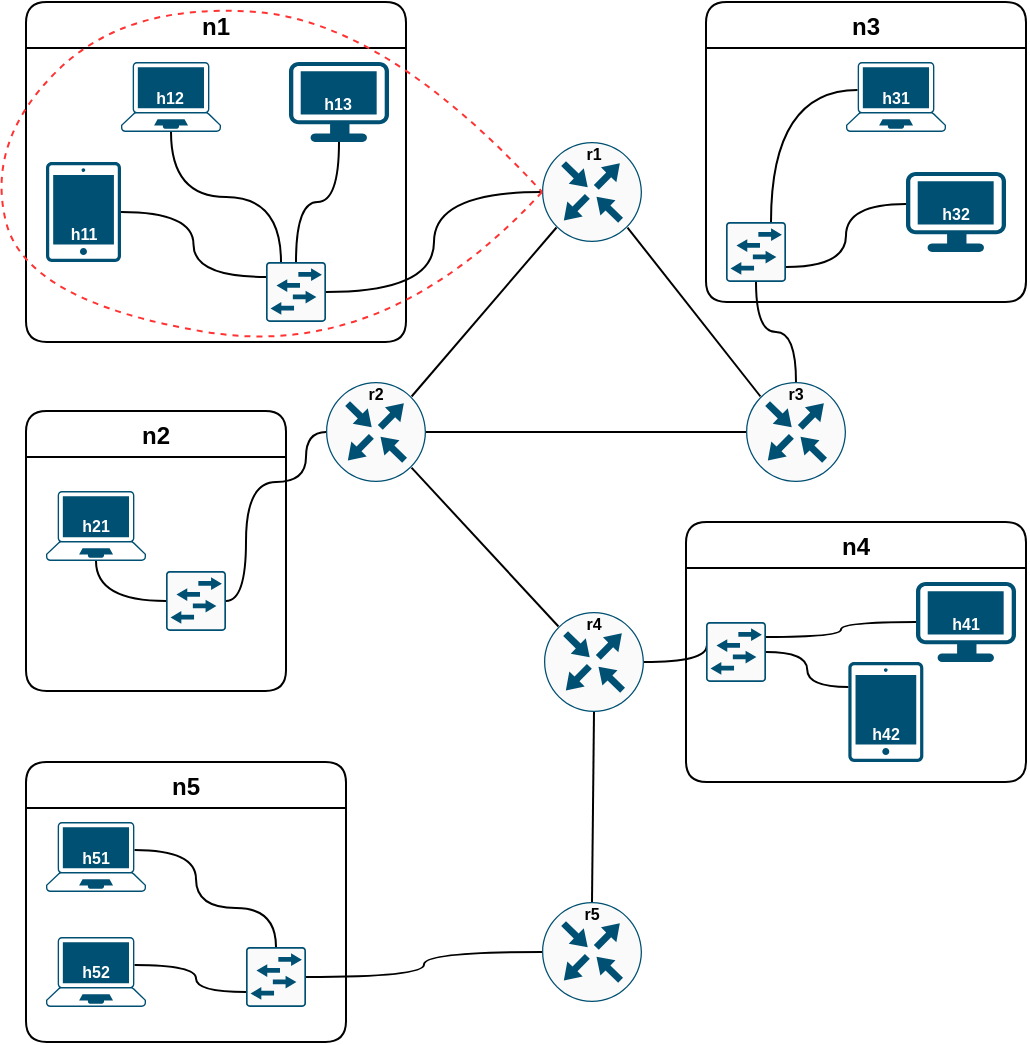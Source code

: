 <mxfile version="13.7.3" type="device"><diagram id="QGnhesHo1tcQQQY_EbVr" name="Page-1"><mxGraphModel dx="552" dy="349" grid="1" gridSize="10" guides="1" tooltips="1" connect="1" arrows="1" fold="1" page="1" pageScale="1" pageWidth="827" pageHeight="1169" math="0" shadow="0"><root><mxCell id="0"/><mxCell id="1" style="locked=1;" parent="0"/><mxCell id="4WJFPcLxKrrLJbFgzYXX-34" style="edgeStyle=none;orthogonalLoop=1;jettySize=auto;html=1;exitX=0.855;exitY=0.856;exitDx=0;exitDy=0;exitPerimeter=0;entryX=0.145;entryY=0.145;entryDx=0;entryDy=0;entryPerimeter=0;endArrow=none;endFill=0;curved=1;" parent="1" source="4WJFPcLxKrrLJbFgzYXX-2" target="4WJFPcLxKrrLJbFgzYXX-28" edge="1"><mxGeometry relative="1" as="geometry"/></mxCell><mxCell id="4WJFPcLxKrrLJbFgzYXX-79" style="edgeStyle=elbowEdgeStyle;orthogonalLoop=1;jettySize=auto;html=1;exitX=0;exitY=0.5;exitDx=0;exitDy=0;exitPerimeter=0;entryX=1;entryY=0.5;entryDx=0;entryDy=0;entryPerimeter=0;endArrow=none;endFill=0;curved=1;" parent="1" source="4WJFPcLxKrrLJbFgzYXX-2" target="4WJFPcLxKrrLJbFgzYXX-1" edge="1"><mxGeometry relative="1" as="geometry"/></mxCell><mxCell id="4WJFPcLxKrrLJbFgzYXX-2" value="" style="points=[[0.5,0,0],[1,0.5,0],[0.5,1,0],[0,0.5,0],[0.145,0.145,0],[0.856,0.145,0],[0.855,0.856,0],[0.145,0.855,0]];verticalLabelPosition=bottom;html=1;verticalAlign=top;aspect=fixed;align=center;pointerEvents=1;shape=mxgraph.cisco19.rect;prIcon=router;fillColor=#FAFAFA;strokeColor=#005073;rounded=1;" parent="1" vertex="1"><mxGeometry x="278" y="110" width="50" height="50" as="geometry"/></mxCell><mxCell id="4WJFPcLxKrrLJbFgzYXX-13" value="n1" style="swimlane;startSize=23;fontSize=12;rounded=1;" parent="1" vertex="1" treatAsSingle="0"><mxGeometry x="20" y="40" width="190" height="170" as="geometry"><mxRectangle x="240" y="140" width="90" height="23" as="alternateBounds"/></mxGeometry></mxCell><mxCell id="4WJFPcLxKrrLJbFgzYXX-20" style="edgeStyle=orthogonalEdgeStyle;orthogonalLoop=1;jettySize=auto;html=1;entryX=0.25;entryY=0;entryDx=0;entryDy=0;entryPerimeter=0;endArrow=none;endFill=0;exitX=0.5;exitY=1;exitDx=0;exitDy=0;exitPerimeter=0;curved=1;" parent="4WJFPcLxKrrLJbFgzYXX-13" source="4WJFPcLxKrrLJbFgzYXX-3" target="4WJFPcLxKrrLJbFgzYXX-1" edge="1"><mxGeometry relative="1" as="geometry"/></mxCell><mxCell id="4WJFPcLxKrrLJbFgzYXX-3" value="" style="points=[[0.13,0.02,0],[0.5,0,0],[0.87,0.02,0],[0.885,0.4,0],[0.985,0.985,0],[0.5,1,0],[0.015,0.985,0],[0.115,0.4,0]];verticalLabelPosition=bottom;html=1;verticalAlign=top;aspect=fixed;align=center;pointerEvents=1;shape=mxgraph.cisco19.laptop;fillColor=#005073;strokeColor=none;rounded=1;" parent="4WJFPcLxKrrLJbFgzYXX-13" vertex="1"><mxGeometry x="47.5" y="30" width="50" height="35" as="geometry"/></mxCell><mxCell id="4WJFPcLxKrrLJbFgzYXX-1" value="" style="points=[[0.015,0.015,0],[0.985,0.015,0],[0.985,0.985,0],[0.015,0.985,0],[0.25,0,0],[0.5,0,0],[0.75,0,0],[1,0.25,0],[1,0.5,0],[1,0.75,0],[0.75,1,0],[0.5,1,0],[0.25,1,0],[0,0.75,0],[0,0.5,0],[0,0.25,0]];verticalLabelPosition=bottom;html=1;verticalAlign=top;aspect=fixed;align=center;pointerEvents=1;shape=mxgraph.cisco19.rect;prIcon=l2_switch;fillColor=#FAFAFA;strokeColor=#005073;rounded=1;" parent="4WJFPcLxKrrLJbFgzYXX-13" vertex="1"><mxGeometry x="120" y="130" width="30" height="30" as="geometry"/></mxCell><mxCell id="4WJFPcLxKrrLJbFgzYXX-21" style="edgeStyle=orthogonalEdgeStyle;orthogonalLoop=1;jettySize=auto;html=1;entryX=0.5;entryY=0;entryDx=0;entryDy=0;entryPerimeter=0;endArrow=none;endFill=0;curved=1;" parent="4WJFPcLxKrrLJbFgzYXX-13" source="4WJFPcLxKrrLJbFgzYXX-4" target="4WJFPcLxKrrLJbFgzYXX-1" edge="1"><mxGeometry relative="1" as="geometry"/></mxCell><mxCell id="4WJFPcLxKrrLJbFgzYXX-4" value="" style="points=[[0.03,0.03,0],[0.5,0,0],[0.97,0.03,0],[1,0.4,0],[0.97,0.745,0],[0.5,1,0],[0.03,0.745,0],[0,0.4,0]];verticalLabelPosition=bottom;html=1;verticalAlign=top;aspect=fixed;align=center;pointerEvents=1;shape=mxgraph.cisco19.workstation;fillColor=#005073;strokeColor=none;rounded=1;" parent="4WJFPcLxKrrLJbFgzYXX-13" vertex="1"><mxGeometry x="131.5" y="30" width="50" height="40" as="geometry"/></mxCell><mxCell id="4WJFPcLxKrrLJbFgzYXX-22" style="edgeStyle=orthogonalEdgeStyle;orthogonalLoop=1;jettySize=auto;html=1;entryX=0;entryY=0.25;entryDx=0;entryDy=0;entryPerimeter=0;endArrow=none;endFill=0;curved=1;" parent="4WJFPcLxKrrLJbFgzYXX-13" source="4WJFPcLxKrrLJbFgzYXX-5" target="4WJFPcLxKrrLJbFgzYXX-1" edge="1"><mxGeometry relative="1" as="geometry"/></mxCell><mxCell id="4WJFPcLxKrrLJbFgzYXX-5" value="" style="points=[[0.015,0.015,0],[0.985,0.015,0],[0.985,0.985,0],[0.015,0.985,0],[0.25,0,0],[0.5,0,0],[0.75,0,0],[1,0.25,0],[1,0.5,0],[1,0.75,0],[0.75,1,0],[0.5,1,0],[0.25,1,0],[0,0.75,0],[0,0.5,0],[0,0.25,0]];verticalLabelPosition=bottom;html=1;verticalAlign=top;aspect=fixed;align=center;pointerEvents=1;shape=mxgraph.cisco19.handheld;fillColor=#005073;strokeColor=none;rounded=1;" parent="4WJFPcLxKrrLJbFgzYXX-13" vertex="1"><mxGeometry x="10" y="80" width="37.5" height="50" as="geometry"/></mxCell><mxCell id="4WJFPcLxKrrLJbFgzYXX-145" value="&lt;font style=&quot;font-size: 8px&quot; color=&quot;#ffffff&quot;&gt;&lt;b&gt;h11&lt;/b&gt;&lt;/font&gt;" style="text;html=1;strokeColor=none;fillColor=none;align=center;verticalAlign=middle;whiteSpace=wrap;dashed=1;rounded=1;" parent="4WJFPcLxKrrLJbFgzYXX-13" vertex="1"><mxGeometry x="22.59" y="110" width="12.33" height="10" as="geometry"/></mxCell><mxCell id="4WJFPcLxKrrLJbFgzYXX-146" value="&lt;font style=&quot;font-size: 8px&quot; color=&quot;#ffffff&quot;&gt;&lt;b&gt;h12&lt;br&gt;&lt;/b&gt;&lt;/font&gt;" style="text;html=1;strokeColor=none;fillColor=none;align=center;verticalAlign=middle;whiteSpace=wrap;dashed=1;rounded=1;" parent="4WJFPcLxKrrLJbFgzYXX-13" vertex="1"><mxGeometry x="66.34" y="42" width="12.33" height="10" as="geometry"/></mxCell><mxCell id="4WJFPcLxKrrLJbFgzYXX-147" value="&lt;font style=&quot;font-size: 8px&quot; color=&quot;#ffffff&quot;&gt;&lt;b&gt;h13&lt;br&gt;&lt;/b&gt;&lt;/font&gt;" style="text;html=1;strokeColor=none;fillColor=none;align=center;verticalAlign=middle;whiteSpace=wrap;dashed=1;rounded=1;" parent="4WJFPcLxKrrLJbFgzYXX-13" vertex="1"><mxGeometry x="150.34" y="45" width="12.33" height="10" as="geometry"/></mxCell><mxCell id="4WJFPcLxKrrLJbFgzYXX-35" style="edgeStyle=none;orthogonalLoop=1;jettySize=auto;html=1;exitX=0;exitY=0.5;exitDx=0;exitDy=0;exitPerimeter=0;entryX=1;entryY=0.5;entryDx=0;entryDy=0;entryPerimeter=0;endArrow=none;endFill=0;curved=1;" parent="1" source="4WJFPcLxKrrLJbFgzYXX-28" target="4WJFPcLxKrrLJbFgzYXX-29" edge="1"><mxGeometry relative="1" as="geometry"/></mxCell><mxCell id="4WJFPcLxKrrLJbFgzYXX-81" style="edgeStyle=orthogonalEdgeStyle;orthogonalLoop=1;jettySize=auto;html=1;exitX=0.5;exitY=0;exitDx=0;exitDy=0;exitPerimeter=0;endArrow=none;endFill=0;entryX=0.5;entryY=1;entryDx=0;entryDy=0;entryPerimeter=0;curved=1;" parent="1" source="4WJFPcLxKrrLJbFgzYXX-28" target="4WJFPcLxKrrLJbFgzYXX-52" edge="1"><mxGeometry relative="1" as="geometry"><mxPoint x="390" y="180" as="targetPoint"/></mxGeometry></mxCell><mxCell id="4WJFPcLxKrrLJbFgzYXX-28" value="" style="points=[[0.5,0,0],[1,0.5,0],[0.5,1,0],[0,0.5,0],[0.145,0.145,0],[0.856,0.145,0],[0.855,0.856,0],[0.145,0.855,0]];verticalLabelPosition=bottom;html=1;verticalAlign=top;aspect=fixed;align=center;pointerEvents=1;shape=mxgraph.cisco19.rect;prIcon=router;fillColor=#FAFAFA;strokeColor=#005073;rounded=1;" parent="1" vertex="1"><mxGeometry x="380" y="230" width="50" height="50" as="geometry"/></mxCell><mxCell id="4WJFPcLxKrrLJbFgzYXX-32" style="edgeStyle=none;orthogonalLoop=1;jettySize=auto;html=1;exitX=0.856;exitY=0.145;exitDx=0;exitDy=0;exitPerimeter=0;entryX=0.145;entryY=0.855;entryDx=0;entryDy=0;entryPerimeter=0;endArrow=none;endFill=0;curved=1;" parent="1" source="4WJFPcLxKrrLJbFgzYXX-29" target="4WJFPcLxKrrLJbFgzYXX-2" edge="1"><mxGeometry relative="1" as="geometry"/></mxCell><mxCell id="4WJFPcLxKrrLJbFgzYXX-36" style="edgeStyle=none;orthogonalLoop=1;jettySize=auto;html=1;exitX=0.855;exitY=0.856;exitDx=0;exitDy=0;exitPerimeter=0;entryX=0.145;entryY=0.145;entryDx=0;entryDy=0;entryPerimeter=0;endArrow=none;endFill=0;curved=1;" parent="1" source="4WJFPcLxKrrLJbFgzYXX-29" target="4WJFPcLxKrrLJbFgzYXX-30" edge="1"><mxGeometry relative="1" as="geometry"/></mxCell><mxCell id="4WJFPcLxKrrLJbFgzYXX-82" style="edgeStyle=orthogonalEdgeStyle;orthogonalLoop=1;jettySize=auto;html=1;exitX=0;exitY=0.5;exitDx=0;exitDy=0;exitPerimeter=0;entryX=1;entryY=0.5;entryDx=0;entryDy=0;entryPerimeter=0;endArrow=none;endFill=0;curved=1;" parent="1" source="4WJFPcLxKrrLJbFgzYXX-29" target="4WJFPcLxKrrLJbFgzYXX-41" edge="1"><mxGeometry relative="1" as="geometry"><Array as="points"><mxPoint x="160" y="255"/><mxPoint x="160" y="280"/><mxPoint x="130" y="280"/><mxPoint x="130" y="340"/></Array></mxGeometry></mxCell><mxCell id="4WJFPcLxKrrLJbFgzYXX-29" value="" style="points=[[0.5,0,0],[1,0.5,0],[0.5,1,0],[0,0.5,0],[0.145,0.145,0],[0.856,0.145,0],[0.855,0.856,0],[0.145,0.855,0]];verticalLabelPosition=bottom;html=1;verticalAlign=top;aspect=fixed;align=center;pointerEvents=1;shape=mxgraph.cisco19.rect;prIcon=router;fillColor=#FAFAFA;strokeColor=#005073;rounded=1;" parent="1" vertex="1"><mxGeometry x="170" y="230" width="50" height="50" as="geometry"/></mxCell><mxCell id="4WJFPcLxKrrLJbFgzYXX-37" style="edgeStyle=none;orthogonalLoop=1;jettySize=auto;html=1;exitX=0.5;exitY=1;exitDx=0;exitDy=0;exitPerimeter=0;entryX=0.5;entryY=0;entryDx=0;entryDy=0;entryPerimeter=0;endArrow=none;endFill=0;curved=1;" parent="1" source="4WJFPcLxKrrLJbFgzYXX-30" target="4WJFPcLxKrrLJbFgzYXX-31" edge="1"><mxGeometry relative="1" as="geometry"/></mxCell><mxCell id="4WJFPcLxKrrLJbFgzYXX-83" style="edgeStyle=orthogonalEdgeStyle;orthogonalLoop=1;jettySize=auto;html=1;exitX=1;exitY=0.5;exitDx=0;exitDy=0;exitPerimeter=0;entryX=0.012;entryY=0.397;entryDx=0;entryDy=0;entryPerimeter=0;endArrow=none;endFill=0;curved=1;" parent="1" source="4WJFPcLxKrrLJbFgzYXX-30" target="4WJFPcLxKrrLJbFgzYXX-72" edge="1"><mxGeometry relative="1" as="geometry"/></mxCell><mxCell id="4WJFPcLxKrrLJbFgzYXX-30" value="" style="points=[[0.5,0,0],[1,0.5,0],[0.5,1,0],[0,0.5,0],[0.145,0.145,0],[0.856,0.145,0],[0.855,0.856,0],[0.145,0.855,0]];verticalLabelPosition=bottom;html=1;verticalAlign=top;aspect=fixed;align=center;pointerEvents=1;shape=mxgraph.cisco19.rect;prIcon=router;fillColor=#FAFAFA;strokeColor=#005073;rounded=1;" parent="1" vertex="1"><mxGeometry x="279" y="345" width="50" height="50" as="geometry"/></mxCell><mxCell id="4WJFPcLxKrrLJbFgzYXX-31" value="" style="points=[[0.5,0,0],[1,0.5,0],[0.5,1,0],[0,0.5,0],[0.145,0.145,0],[0.856,0.145,0],[0.855,0.856,0],[0.145,0.855,0]];verticalLabelPosition=bottom;html=1;verticalAlign=top;aspect=fixed;align=center;pointerEvents=1;shape=mxgraph.cisco19.rect;prIcon=router;fillColor=#FAFAFA;strokeColor=#005073;rounded=1;" parent="1" vertex="1"><mxGeometry x="278" y="490" width="50" height="50" as="geometry"/></mxCell><mxCell id="4WJFPcLxKrrLJbFgzYXX-38" value="n2" style="swimlane;startSize=23;fontSize=12;rounded=1;" parent="1" vertex="1" treatAsSingle="0"><mxGeometry x="20" y="244.5" width="130" height="140" as="geometry"><mxRectangle x="240" y="140" width="90" height="23" as="alternateBounds"/></mxGeometry></mxCell><mxCell id="4WJFPcLxKrrLJbFgzYXX-39" style="edgeStyle=orthogonalEdgeStyle;orthogonalLoop=1;jettySize=auto;html=1;entryX=0;entryY=0.5;entryDx=0;entryDy=0;entryPerimeter=0;endArrow=none;endFill=0;exitX=0.5;exitY=1;exitDx=0;exitDy=0;exitPerimeter=0;curved=1;" parent="4WJFPcLxKrrLJbFgzYXX-38" source="4WJFPcLxKrrLJbFgzYXX-40" target="4WJFPcLxKrrLJbFgzYXX-41" edge="1"><mxGeometry relative="1" as="geometry"/></mxCell><mxCell id="4WJFPcLxKrrLJbFgzYXX-40" value="" style="points=[[0.13,0.02,0],[0.5,0,0],[0.87,0.02,0],[0.885,0.4,0],[0.985,0.985,0],[0.5,1,0],[0.015,0.985,0],[0.115,0.4,0]];verticalLabelPosition=bottom;html=1;verticalAlign=top;aspect=fixed;align=center;pointerEvents=1;shape=mxgraph.cisco19.laptop;fillColor=#005073;strokeColor=none;rounded=1;" parent="4WJFPcLxKrrLJbFgzYXX-38" vertex="1"><mxGeometry x="10" y="40" width="50" height="35" as="geometry"/></mxCell><mxCell id="4WJFPcLxKrrLJbFgzYXX-41" value="" style="points=[[0.015,0.015,0],[0.985,0.015,0],[0.985,0.985,0],[0.015,0.985,0],[0.25,0,0],[0.5,0,0],[0.75,0,0],[1,0.25,0],[1,0.5,0],[1,0.75,0],[0.75,1,0],[0.5,1,0],[0.25,1,0],[0,0.75,0],[0,0.5,0],[0,0.25,0]];verticalLabelPosition=bottom;html=1;verticalAlign=top;aspect=fixed;align=center;pointerEvents=1;shape=mxgraph.cisco19.rect;prIcon=l2_switch;fillColor=#FAFAFA;strokeColor=#005073;rounded=1;" parent="4WJFPcLxKrrLJbFgzYXX-38" vertex="1"><mxGeometry x="70" y="80" width="30" height="30" as="geometry"/></mxCell><mxCell id="4WJFPcLxKrrLJbFgzYXX-151" value="&lt;font style=&quot;font-size: 8px&quot; color=&quot;#ffffff&quot;&gt;&lt;b&gt;h21&lt;/b&gt;&lt;/font&gt;" style="text;html=1;strokeColor=none;fillColor=none;align=center;verticalAlign=middle;whiteSpace=wrap;dashed=1;rounded=1;" parent="4WJFPcLxKrrLJbFgzYXX-38" vertex="1"><mxGeometry x="28.84" y="51" width="12.33" height="10" as="geometry"/></mxCell><mxCell id="4WJFPcLxKrrLJbFgzYXX-49" value="n3" style="swimlane;startSize=23;fontSize=12;rounded=1;" parent="1" vertex="1" treatAsSingle="0"><mxGeometry x="360" y="40" width="160" height="150" as="geometry"><mxRectangle x="240" y="140" width="90" height="23" as="alternateBounds"/></mxGeometry></mxCell><mxCell id="4WJFPcLxKrrLJbFgzYXX-50" style="edgeStyle=orthogonalEdgeStyle;orthogonalLoop=1;jettySize=auto;html=1;entryX=0.75;entryY=0;entryDx=0;entryDy=0;entryPerimeter=0;endArrow=none;endFill=0;exitX=0.115;exitY=0.4;exitDx=0;exitDy=0;exitPerimeter=0;curved=1;" parent="4WJFPcLxKrrLJbFgzYXX-49" source="4WJFPcLxKrrLJbFgzYXX-51" target="4WJFPcLxKrrLJbFgzYXX-52" edge="1"><mxGeometry relative="1" as="geometry"/></mxCell><mxCell id="4WJFPcLxKrrLJbFgzYXX-51" value="" style="points=[[0.13,0.02,0],[0.5,0,0],[0.87,0.02,0],[0.885,0.4,0],[0.985,0.985,0],[0.5,1,0],[0.015,0.985,0],[0.115,0.4,0]];verticalLabelPosition=bottom;html=1;verticalAlign=top;aspect=fixed;align=center;pointerEvents=1;shape=mxgraph.cisco19.laptop;fillColor=#005073;strokeColor=none;rounded=1;" parent="4WJFPcLxKrrLJbFgzYXX-49" vertex="1"><mxGeometry x="70" y="30" width="50" height="35" as="geometry"/></mxCell><mxCell id="4WJFPcLxKrrLJbFgzYXX-52" value="" style="points=[[0.015,0.015,0],[0.985,0.015,0],[0.985,0.985,0],[0.015,0.985,0],[0.25,0,0],[0.5,0,0],[0.75,0,0],[1,0.25,0],[1,0.5,0],[1,0.75,0],[0.75,1,0],[0.5,1,0],[0.25,1,0],[0,0.75,0],[0,0.5,0],[0,0.25,0]];verticalLabelPosition=bottom;html=1;verticalAlign=top;aspect=fixed;align=center;pointerEvents=1;shape=mxgraph.cisco19.rect;prIcon=l2_switch;fillColor=#FAFAFA;strokeColor=#005073;rounded=1;" parent="4WJFPcLxKrrLJbFgzYXX-49" vertex="1"><mxGeometry x="10" y="110" width="30" height="30" as="geometry"/></mxCell><mxCell id="4WJFPcLxKrrLJbFgzYXX-53" style="edgeStyle=orthogonalEdgeStyle;orthogonalLoop=1;jettySize=auto;html=1;entryX=1;entryY=0.75;entryDx=0;entryDy=0;entryPerimeter=0;endArrow=none;endFill=0;exitX=0;exitY=0.4;exitDx=0;exitDy=0;exitPerimeter=0;curved=1;" parent="4WJFPcLxKrrLJbFgzYXX-49" source="4WJFPcLxKrrLJbFgzYXX-54" target="4WJFPcLxKrrLJbFgzYXX-52" edge="1"><mxGeometry relative="1" as="geometry"/></mxCell><mxCell id="4WJFPcLxKrrLJbFgzYXX-54" value="" style="points=[[0.03,0.03,0],[0.5,0,0],[0.97,0.03,0],[1,0.4,0],[0.97,0.745,0],[0.5,1,0],[0.03,0.745,0],[0,0.4,0]];verticalLabelPosition=bottom;html=1;verticalAlign=top;aspect=fixed;align=center;pointerEvents=1;shape=mxgraph.cisco19.workstation;fillColor=#005073;strokeColor=none;rounded=1;" parent="4WJFPcLxKrrLJbFgzYXX-49" vertex="1"><mxGeometry x="100" y="85" width="50" height="40" as="geometry"/></mxCell><mxCell id="4WJFPcLxKrrLJbFgzYXX-148" value="&lt;font style=&quot;font-size: 8px&quot; color=&quot;#ffffff&quot;&gt;&lt;b&gt;h31&lt;/b&gt;&lt;/font&gt;" style="text;html=1;strokeColor=none;fillColor=none;align=center;verticalAlign=middle;whiteSpace=wrap;dashed=1;rounded=1;" parent="4WJFPcLxKrrLJbFgzYXX-49" vertex="1"><mxGeometry x="88.84" y="42" width="12.33" height="10" as="geometry"/></mxCell><mxCell id="4WJFPcLxKrrLJbFgzYXX-149" value="&lt;font style=&quot;font-size: 8px&quot; color=&quot;#ffffff&quot;&gt;&lt;b&gt;h32&lt;/b&gt;&lt;/font&gt;" style="text;html=1;strokeColor=none;fillColor=none;align=center;verticalAlign=middle;whiteSpace=wrap;dashed=1;rounded=1;" parent="4WJFPcLxKrrLJbFgzYXX-49" vertex="1"><mxGeometry x="119" y="100" width="12.33" height="10" as="geometry"/></mxCell><mxCell id="4WJFPcLxKrrLJbFgzYXX-69" value="n4" style="swimlane;startSize=23;fontSize=12;rounded=1;" parent="1" vertex="1" treatAsSingle="0"><mxGeometry x="350" y="300" width="170" height="130" as="geometry"><mxRectangle x="240" y="140" width="90" height="23" as="alternateBounds"/></mxGeometry></mxCell><mxCell id="4WJFPcLxKrrLJbFgzYXX-156" value="" style="points=[[0.015,0.015,0],[0.985,0.015,0],[0.985,0.985,0],[0.015,0.985,0],[0.25,0,0],[0.5,0,0],[0.75,0,0],[1,0.25,0],[1,0.5,0],[1,0.75,0],[0.75,1,0],[0.5,1,0],[0.25,1,0],[0,0.75,0],[0,0.5,0],[0,0.25,0]];verticalLabelPosition=bottom;html=1;verticalAlign=top;aspect=fixed;align=center;pointerEvents=1;shape=mxgraph.cisco19.handheld;fillColor=#005073;strokeColor=none;rounded=1;" parent="4WJFPcLxKrrLJbFgzYXX-69" vertex="1"><mxGeometry x="81.17" y="70" width="37.5" height="50" as="geometry"/></mxCell><mxCell id="4WJFPcLxKrrLJbFgzYXX-72" value="" style="points=[[0.015,0.015,0],[0.985,0.015,0],[0.985,0.985,0],[0.015,0.985,0],[0.25,0,0],[0.5,0,0],[0.75,0,0],[1,0.25,0],[1,0.5,0],[1,0.75,0],[0.75,1,0],[0.5,1,0],[0.25,1,0],[0,0.75,0],[0,0.5,0],[0,0.25,0]];verticalLabelPosition=bottom;html=1;verticalAlign=top;aspect=fixed;align=center;pointerEvents=1;shape=mxgraph.cisco19.rect;prIcon=l2_switch;fillColor=#FAFAFA;strokeColor=#005073;rounded=1;" parent="4WJFPcLxKrrLJbFgzYXX-69" vertex="1"><mxGeometry x="10" y="50" width="30" height="30" as="geometry"/></mxCell><mxCell id="4WJFPcLxKrrLJbFgzYXX-73" style="edgeStyle=orthogonalEdgeStyle;orthogonalLoop=1;jettySize=auto;html=1;entryX=1;entryY=0.25;entryDx=0;entryDy=0;entryPerimeter=0;endArrow=none;endFill=0;curved=1;" parent="4WJFPcLxKrrLJbFgzYXX-69" source="4WJFPcLxKrrLJbFgzYXX-74" target="4WJFPcLxKrrLJbFgzYXX-72" edge="1"><mxGeometry relative="1" as="geometry"/></mxCell><mxCell id="4WJFPcLxKrrLJbFgzYXX-74" value="" style="points=[[0.03,0.03,0],[0.5,0,0],[0.97,0.03,0],[1,0.4,0],[0.97,0.745,0],[0.5,1,0],[0.03,0.745,0],[0,0.4,0]];verticalLabelPosition=bottom;html=1;verticalAlign=top;aspect=fixed;align=center;pointerEvents=1;shape=mxgraph.cisco19.workstation;fillColor=#005073;strokeColor=none;rounded=1;" parent="4WJFPcLxKrrLJbFgzYXX-69" vertex="1"><mxGeometry x="115" y="30" width="50" height="40" as="geometry"/></mxCell><mxCell id="4WJFPcLxKrrLJbFgzYXX-77" style="edgeStyle=orthogonalEdgeStyle;orthogonalLoop=1;jettySize=auto;html=1;entryX=1;entryY=0.5;entryDx=0;entryDy=0;entryPerimeter=0;endArrow=none;endFill=0;exitX=0;exitY=0.25;exitDx=0;exitDy=0;exitPerimeter=0;curved=1;" parent="4WJFPcLxKrrLJbFgzYXX-69" source="4WJFPcLxKrrLJbFgzYXX-156" target="4WJFPcLxKrrLJbFgzYXX-72" edge="1"><mxGeometry relative="1" as="geometry"><mxPoint x="90" y="100" as="sourcePoint"/></mxGeometry></mxCell><mxCell id="4WJFPcLxKrrLJbFgzYXX-154" value="&lt;font style=&quot;font-size: 8px&quot; color=&quot;#ffffff&quot;&gt;&lt;b&gt;h41&lt;/b&gt;&lt;/font&gt;" style="text;html=1;strokeColor=none;fillColor=none;align=center;verticalAlign=middle;whiteSpace=wrap;dashed=1;rounded=1;" parent="4WJFPcLxKrrLJbFgzYXX-69" vertex="1"><mxGeometry x="133.84" y="45" width="12.33" height="10" as="geometry"/></mxCell><mxCell id="4WJFPcLxKrrLJbFgzYXX-155" value="&lt;font style=&quot;font-size: 8px&quot; color=&quot;#ffffff&quot;&gt;&lt;b&gt;h42&lt;br&gt;&lt;/b&gt;&lt;/font&gt;" style="text;html=1;strokeColor=none;fillColor=none;align=center;verticalAlign=middle;whiteSpace=wrap;dashed=1;rounded=1;" parent="4WJFPcLxKrrLJbFgzYXX-69" vertex="1"><mxGeometry x="93.76" y="100" width="12.33" height="10" as="geometry"/></mxCell><mxCell id="4WJFPcLxKrrLJbFgzYXX-84" value="n5" style="swimlane;startSize=23;rounded=1;" parent="1" vertex="1" treatAsSingle="0"><mxGeometry x="20" y="420" width="160" height="140" as="geometry"><mxRectangle x="240" y="140" width="90" height="23" as="alternateBounds"/></mxGeometry></mxCell><mxCell id="4WJFPcLxKrrLJbFgzYXX-91" style="edgeStyle=orthogonalEdgeStyle;orthogonalLoop=1;jettySize=auto;html=1;exitX=0.885;exitY=0.4;exitDx=0;exitDy=0;exitPerimeter=0;entryX=0;entryY=0.75;entryDx=0;entryDy=0;entryPerimeter=0;endArrow=none;endFill=0;curved=1;" parent="4WJFPcLxKrrLJbFgzYXX-84" source="4WJFPcLxKrrLJbFgzYXX-86" target="4WJFPcLxKrrLJbFgzYXX-87" edge="1"><mxGeometry relative="1" as="geometry"/></mxCell><mxCell id="4WJFPcLxKrrLJbFgzYXX-86" value="" style="points=[[0.13,0.02,0],[0.5,0,0],[0.87,0.02,0],[0.885,0.4,0],[0.985,0.985,0],[0.5,1,0],[0.015,0.985,0],[0.115,0.4,0]];verticalLabelPosition=bottom;html=1;verticalAlign=top;aspect=fixed;align=center;pointerEvents=1;shape=mxgraph.cisco19.laptop;fillColor=#005073;strokeColor=none;rounded=1;" parent="4WJFPcLxKrrLJbFgzYXX-84" vertex="1"><mxGeometry x="10" y="87.5" width="50" height="35" as="geometry"/></mxCell><mxCell id="4WJFPcLxKrrLJbFgzYXX-94" style="edgeStyle=orthogonalEdgeStyle;orthogonalLoop=1;jettySize=auto;html=1;exitX=0.5;exitY=0;exitDx=0;exitDy=0;exitPerimeter=0;endArrow=none;endFill=0;entryX=0.885;entryY=0.4;entryDx=0;entryDy=0;entryPerimeter=0;curved=1;" parent="4WJFPcLxKrrLJbFgzYXX-84" source="4WJFPcLxKrrLJbFgzYXX-87" target="4WJFPcLxKrrLJbFgzYXX-88" edge="1"><mxGeometry relative="1" as="geometry"><mxPoint x="70" y="44" as="targetPoint"/><Array as="points"><mxPoint x="125" y="73"/><mxPoint x="85" y="73"/><mxPoint x="85" y="44"/></Array></mxGeometry></mxCell><mxCell id="4WJFPcLxKrrLJbFgzYXX-87" value="" style="points=[[0.015,0.015,0],[0.985,0.015,0],[0.985,0.985,0],[0.015,0.985,0],[0.25,0,0],[0.5,0,0],[0.75,0,0],[1,0.25,0],[1,0.5,0],[1,0.75,0],[0.75,1,0],[0.5,1,0],[0.25,1,0],[0,0.75,0],[0,0.5,0],[0,0.25,0]];verticalLabelPosition=bottom;html=1;verticalAlign=top;aspect=fixed;align=center;pointerEvents=1;shape=mxgraph.cisco19.rect;prIcon=l2_switch;fillColor=#FAFAFA;strokeColor=#005073;rounded=1;" parent="4WJFPcLxKrrLJbFgzYXX-84" vertex="1"><mxGeometry x="110" y="92.5" width="30" height="30" as="geometry"/></mxCell><mxCell id="4WJFPcLxKrrLJbFgzYXX-88" value="" style="points=[[0.13,0.02,0],[0.5,0,0],[0.87,0.02,0],[0.885,0.4,0],[0.985,0.985,0],[0.5,1,0],[0.015,0.985,0],[0.115,0.4,0]];verticalLabelPosition=bottom;html=1;verticalAlign=top;aspect=fixed;align=center;pointerEvents=1;shape=mxgraph.cisco19.laptop;fillColor=#005073;strokeColor=none;rounded=1;" parent="4WJFPcLxKrrLJbFgzYXX-84" vertex="1"><mxGeometry x="10" y="30" width="50" height="35" as="geometry"/></mxCell><mxCell id="4WJFPcLxKrrLJbFgzYXX-152" value="&lt;font style=&quot;font-size: 8px&quot; color=&quot;#ffffff&quot;&gt;&lt;b&gt;h51&lt;/b&gt;&lt;/font&gt;" style="text;html=1;strokeColor=none;fillColor=none;align=center;verticalAlign=middle;whiteSpace=wrap;dashed=1;rounded=1;" parent="4WJFPcLxKrrLJbFgzYXX-84" vertex="1"><mxGeometry x="28.84" y="42" width="12.33" height="10" as="geometry"/></mxCell><mxCell id="4WJFPcLxKrrLJbFgzYXX-153" value="&lt;font style=&quot;font-size: 8px&quot; color=&quot;#ffffff&quot;&gt;&lt;b&gt;h52&lt;/b&gt;&lt;/font&gt;" style="text;html=1;strokeColor=none;fillColor=none;align=center;verticalAlign=middle;whiteSpace=wrap;dashed=1;rounded=1;" parent="4WJFPcLxKrrLJbFgzYXX-84" vertex="1"><mxGeometry x="28.84" y="99" width="12.33" height="10" as="geometry"/></mxCell><mxCell id="4WJFPcLxKrrLJbFgzYXX-90" style="edgeStyle=orthogonalEdgeStyle;orthogonalLoop=1;jettySize=auto;html=1;exitX=1;exitY=0.5;exitDx=0;exitDy=0;exitPerimeter=0;entryX=0;entryY=0.5;entryDx=0;entryDy=0;entryPerimeter=0;endArrow=none;endFill=0;curved=1;" parent="1" source="4WJFPcLxKrrLJbFgzYXX-87" target="4WJFPcLxKrrLJbFgzYXX-31" edge="1"><mxGeometry relative="1" as="geometry"/></mxCell><mxCell id="4WJFPcLxKrrLJbFgzYXX-140" value="&lt;font style=&quot;font-size: 8px&quot;&gt;&lt;b&gt;r2&lt;/b&gt;&lt;/font&gt;" style="text;html=1;strokeColor=none;fillColor=none;align=center;verticalAlign=middle;whiteSpace=wrap;dashed=1;rounded=1;" parent="1" vertex="1"><mxGeometry x="188.84" y="230" width="12.33" height="10" as="geometry"/></mxCell><mxCell id="4WJFPcLxKrrLJbFgzYXX-141" value="&lt;font style=&quot;font-size: 8px&quot;&gt;&lt;b&gt;r1&lt;/b&gt;&lt;/font&gt;" style="text;html=1;strokeColor=none;fillColor=none;align=center;verticalAlign=middle;whiteSpace=wrap;dashed=1;rounded=1;" parent="1" vertex="1"><mxGeometry x="297.84" y="110" width="12.33" height="10" as="geometry"/></mxCell><mxCell id="4WJFPcLxKrrLJbFgzYXX-142" value="&lt;font style=&quot;font-size: 8px&quot;&gt;&lt;b&gt;r3&lt;/b&gt;&lt;/font&gt;" style="text;html=1;strokeColor=none;fillColor=none;align=center;verticalAlign=middle;whiteSpace=wrap;dashed=1;rounded=1;" parent="1" vertex="1"><mxGeometry x="398.84" y="230" width="12.33" height="10" as="geometry"/></mxCell><mxCell id="4WJFPcLxKrrLJbFgzYXX-143" value="&lt;font style=&quot;font-size: 8px&quot;&gt;&lt;b&gt;r4&lt;/b&gt;&lt;/font&gt;" style="text;html=1;strokeColor=none;fillColor=none;align=center;verticalAlign=middle;whiteSpace=wrap;dashed=1;rounded=1;" parent="1" vertex="1"><mxGeometry x="297.84" y="345" width="12.33" height="10" as="geometry"/></mxCell><mxCell id="4WJFPcLxKrrLJbFgzYXX-144" value="&lt;font style=&quot;font-size: 8px&quot;&gt;&lt;b&gt;r5&lt;/b&gt;&lt;/font&gt;" style="text;html=1;strokeColor=none;fillColor=none;align=center;verticalAlign=middle;whiteSpace=wrap;dashed=1;rounded=1;" parent="1" vertex="1"><mxGeometry x="296.84" y="490" width="12.33" height="10" as="geometry"/></mxCell><mxCell id="4WJFPcLxKrrLJbFgzYXX-116" value="Networks" style="locked=1;" parent="0"/><mxCell id="4WJFPcLxKrrLJbFgzYXX-107" value="" style="endArrow=none;html=1;endFill=0;dashed=1;shadow=0;strokeColor=#FF3333;startSize=6;endSize=6;strokeWidth=1;exitX=0;exitY=0.5;exitDx=0;exitDy=0;exitPerimeter=0;entryX=0;entryY=0.5;entryDx=0;entryDy=0;entryPerimeter=0;curved=1;" parent="4WJFPcLxKrrLJbFgzYXX-116" source="4WJFPcLxKrrLJbFgzYXX-2" target="4WJFPcLxKrrLJbFgzYXX-2" edge="1"><mxGeometry width="50" height="50" relative="1" as="geometry"><mxPoint x="300" y="170" as="sourcePoint"/><mxPoint x="290" y="70" as="targetPoint"/><Array as="points"><mxPoint x="200" y="220"/><mxPoint x="20" y="190"/><mxPoint y="110"/><mxPoint x="70" y="40"/><mxPoint x="200" y="50"/></Array></mxGeometry></mxCell><mxCell id="4WJFPcLxKrrLJbFgzYXX-122" value="" style="endArrow=none;html=1;endFill=0;dashed=1;shadow=0;startSize=6;endSize=6;strokeWidth=1;entryX=0.145;entryY=0.855;entryDx=0;entryDy=0;entryPerimeter=0;exitX=0.856;exitY=0.145;exitDx=0;exitDy=0;exitPerimeter=0;D0;endArrow=no2%2ow=e.75,1,0],%.c%.c%.=cen20id="4W3D6;enG4s%3.3="4W3D6;enG4s%3.3="4W3D6;enG4s%3.3="4W3D6;enG4s%3.3="4W3D6;enG4s%3.3="4W3D6;enG4s%3.3="4W3D6;enG4s%3.3="4W3D6;enG4s%3.3="4W3D6;enG4s%3.3="4W3D6;enG4s%3.396.25;exitDx=0;exitDy=0;exitPerimeter=0;curved=1;" parent="4WJFPcLxKrr2ccurved=1;" parent="4WJF1Faed=1;shadow%2.7Cell id="3CmxPoint x="200" y="220"/><mxPoint x="20"2/><mxPoin8ell><mxCell id="4WJFPcLxKrrLJbFgzYXX-122" value="" style="endArrow=none03,0.03,0],[0.5,0,0Q;shadow=0;startSize=6;endSize=6;strokeWidth=1;entryX=0.145;entryY=0.855;entryDx=0;entry3D0;exitPerimeter=0;entryX=0.145;entryY=0.145;entryDx=0;entryDy=0;entryPerimeter=0;endArrow=none;endFill=0;curved=1;" p=cen20id="4W3D6;enG4s%3.3="4W3D6;enG4s%3.3="4W3D6;enG4s%3.3="4W3D6;enG4s%3.3="4W3D6;enG4s3.3="4W3D6;enG4s%3.3="4W3D6;221" as="geometry"><mxPoin21" as="geometry"><mxPoint x="300" y="170" as="sourcePoint"/>30.7Cell 3Bshadow%2.774 height%8nt="4WJFPcLxKrr2ccurved=1;" parent="4W3ghtaed=1;shado24htaed=1%id="3CmxPoint x="200" y="220"/><mxPoint x="20#83D"10" ant x="70%ll id="4WJFPcLxKrrLJbFgzYXX-122" value="" style="endArrow=none%d=1;D1;endFill=0;dashed=1;shadow=0;strokeColor=#FF3333;startSize=6;endSize=6;strokeWidth=1;exityDy=0;erimeter=0;endArrow=none;endFill=0;exitX=0.115;exitYxitPerimeter=0;endArrow=none;endFill=0;entryX=0.885;entG4s%3.3="4W3D6;enG4s%3.3="4W3D6;enG4s%3.3="4W3D6;enG4s%3.3="4W3D6;enG4s="1"><mxGeometry relative="1" as="geometry"><mxPoin21" as="geometry"><mxPoint x="300" y="170" as="sourcePoint"/40ed=1;shado2xCell id="LxKrr2ccurved=1;" parent="4W5"23" as=922points"><mxPoint x="200" y="220"/><mxPoint x="20%"50" as1/><mxPoint y="110$/><mxPoint y="110#33CmxPoint x="290<mxCell id="4WJFPcLxKrrLJbFgzYXX-122" value="" style="endArrow=none%3ont-size: 8px&5B0.5,0,0Q;shadow=0;startSize=6;endSize=6;strokeWidth=1;entryX=0.145;entryY=0.855;entryDx=0;entry3D0;exitPerimeter=0;entryX=0.145;entryY=0.145;entryDx=0;entryDy=0;entryPerimeter=0;endArrow=none;endFill=0;curved=1;" p=cen20id="4W3D6;enG4s%3.3="4W3D6;enG4s%3.3="4W3D6;enG4s%3.3="4W3D6;enG4s%3.3="4W3D6;enG4s3.3="4W3D6;enG4s%3.3="4W3D6;221" as="geometry"><mxPoin21" as="geome24W3D6;enG4s%3.396.25;exitDx=0;exitDy=0;exitPerimeter=0;curve22.774 height%8nt=;shado24htaed=1%id="LxKrr2ccurved=1;" parent="4WJF1Faed=1;shadow%2.7Cell id="3CmxPoint x="200" y="220"/><mxPoint x="20#33CmxPoint x!"290<mxCell id="4WJFPcLxKrrLJbFgzYXX-122" value="" style="endArrow=none13,0.02,0],[0.5,0,0Q;shadow=0;startSize=6;endSize=6;strokeWidth=1;entryX=0.145;entryY=0.855;entryDx=0;entry3D0;exitPerimeter=0;entryX=0.145;entryY=0.855;entryDx=0;entryDy=0;entryPerimeter=0;endArrow=none;endFill=0;curved=1;" p=cen20id="4W3D6;enG4s%3.3="4W3D6;enG4s%3.3="4W3D6;enG4s%3.3="4W3D6;enG4s%3.3="4W3D6;enG4s%3.3="4W3D6;enG4s%3.3="4W3D6;enG4s%3.3="4W3D6;enG4s%3.3="4W3D6;enG4s%3.3="4W3D6;enG4s%3.396.25;exitD20y="170" as="sourcePoint"/>8D"10" as�=1%id="LxKrr2ccurved=1;" parent="4WE8D"10" as�=1%id="3CmxPoint x="200" y="220"/><mxPoint x="20"8=1;" parent=<mxCell id="4WJFPcLxKrrLJbFgzYXX-122" value="" style="endArrow=none13,0.02,0],[0.5,0,0Q;shadow=0;startSize=6;endSize=6;strokeWidth=1;entryX=0.145;entryY=0.855;entryDx=0;entry3D0;emeter=0;entryX=0;entryY=0.5;entryDx=0;entryDy=0;entryPerimeter=0;endArrow=none;endFill=0;curved=1;" p=cen20id="4W3D6;enG4s%3.3="4W3D6;enG4s%3.3="4W3D6;enG4s%3.3="4W3D6;enG4s%3.3="4W3D6;enG4s%3.3="4W3D6;enG4s%3.3="4W3D6;221" as="geometry"><mxPoin21" as="geome24W3D6;enG4s%3.396.25;exitDx=0;exitDy=0;exitPerimeter=0;curve22.7ed=1;shado282.775height=xitDx=0;exiLxKrr2ccurved=1;" parent="4WJF6Faed=1;shado3%2.aed=1%id="3CmxPoint x="200" y="220"/><mxPoint x="20"3D"10" asarent=<mxCell id="4WJFPcLxKrrLJbFgzYXX-122" value="" style="endArrow=none%.5,0,0],[1,0.5,0],1;shadow=0;startSize=6;endSize=6;strokeWidth=1;entryX=0.145;entryY=0.855;entryDx=0;entryDy=0;erimeter=0;endArrow=none;endFill=0;curved=1;" p=cen20id="4W3D6;enG4s%3.3="4W3D6;enG4s%3.3="4W3D6;enG4s%3.3="4W"4W3D6;enG4s%3.3="4W3D6;221" as="geometry"><mxPoin21" as="geome24W3D6;enG4s%3.396.25;exitDx=0;exitDy=0;exitPerimeter=0;curve2=1;" pa�=1%id="LxKrr2ccurved=1;" parent="4WE3CArray as=26Cell id="3CmxPoint x="200" y="220"/><mxPoint x="20#0D"10" asat x="70%ll id="4WJFPcLxKrrLJbFgzYXX-122" value="" style="endArrow=none!3,0.02,0],[0.5,0,0Q;shadow=0;startSize=6;endSize=6;strokeWidth=1;entryX=0.145;entryY=0.855;entryDx=0;entry3D0;exitPerimeter=0;entryX=0.145;entryY=0.145;entryDx=0;entryDy=0;entryPerimeter=0;endArrow=none;endFill=0;curved=1;" p=cen20id="4W3D6;enG4s%3.3="4W3D6;enG4s%3.3="4W3D6;enG4s%3.3="4W3D6;enG4s%3.3="4W3D6;enG4s%3.3="4W3D6;enG4s%3.3="4W3D6%3.5,0"0as="geometry"><mxPoin21" as="geome24W3D6;enG4s%3.396.25;exitDx=0;exitDy=0;exitPerimeter=0;curv189.995height=x2d=1;shado35="geoD0;exiLxKrr2ccurved=1;" parent="4WJ%2.43D"10" as"points"><mxPoint x="200" y="220"/><mxPoint x="20"8D"10" asat x="70%ll id="4WJFPcLxKrrLJbFgzYXX-122" value="" style="endArrow=none+html=1;endFill=0;dashed=1;shadow=0;strokeColor=#FF3333;startSize=6;endSize=6%=0.145;entryY=0.855;entryDx=0;entry3D0;exitPerimeter=0;entryX=0.145;entryY=0.145;entryDx=0;entryDy=0;entryPerimeter=0;endArrow=none;endFill=0;curved=1;" p=cen20id="4W3D6;enG4s%3.3="4W3D6;enG4s%3.3="4W3D6;enG4s%3.3="4W3D6;enG4s%3.3="4W3D6;enG4s%3.3="4W3D6;enG4s%3.3="4W3D6%3.5,0"0as="geometry"><mxPoin21" as="geome24W3D6;enG4s%3.396.25;exitDx=0;exitDy=0;exitPerimeter=0;curve22.7ed=1;shado282.775height=xitDx=0;exiLxKrr2ccurved=1;" parent="4WJF6Faed=1;shado3%2.aed=1%id="3CmxPoint x="200" y="220"/><mxPoint x="20"2=1;" p34 x="70%ll id="4WJFPcLxKrrLJbFgzYXX-122" value="" style="endArrow=none3,0.02,0],[0.5,0,0Q;shadow=0;startSize=6;endSize=6;strokeWidth=1;entryX3BstrokeWidth=1;exityDy=0;erimeter=0;endArrow=none;endFill=0;curved=1;" pexitPerimeter=0;entryX=0;entryY=0.5;entryDx=0;entryDy=G4s%3.3="4W3D6;enG4s%3.3="4W3D6;enG4s%3.3="4W3D6;enG4s%3.3="4W3D6;enG4s%3.3="4W3D6;enG4s%3.3="4W3D6%3s%3.3=20as="geometry"><mxPoin21" as="geome24W3D6;enG4s%3.396.25;exitDx=0;exitDy=0;exitPerimeter=0;curv17=1;" pa�=1%id="LxKrr2ccurved=1;" parent="4We%.4520height=ed=1;shado392.652height2d=1%id="3CmxPoint x="200" y="220"/><mxPoint x="20#CArray as=232F><mxPoint y="110-=1;" pa72F><mxPoint y="110#3CmxPoint x72F><mxPoint y="110!7=1;" p40 x="70%ll id="4WJFPcLxKrrLJbFgzYXX-122" value="" style="endArrow=none3,0.03,0],[0.5,0,0Q;shadow=0;startSize=6;endSize=6;strokeWidth=1;entryX3BstrokeWidth=1;exityDy=0%3Perimeter=0;endArrow=none;endFill=0;exitX=0;exitY=03D0;emeter=0;entryX=0;entryY=0.5;entryDx=0;entryDy=G4s%3.3="4W3D6;enG4s%3.3="4W3D6;enG4s%3.3="4W3D6;enG4s%3.3="4W3D6;enG433CmxPoi"4W3D6;enG4s%3.3="4W3D6%3.5,0"0as="geometry"><mxPoin21" as="geome24W3D6;enG4s%3.396.25;exitDx=0;exitDy=0;exitPerimeter=0;curv5"50" as3822points">%LxKrr2ccurved=1;" parent="4W6etry></mx430.20height=DxitDx=0;exi3CmxPoint x="200" y="220"/><mxPoint x="20$33CmxPoint x%2F><mxPoint y="110%"50" as3822poin1;" parent="4WE3CArray as=4D"290<mxCell id="4WJFPcLxKrrLJbFgzYXX-122" value="" style="endArrow=none23,0.03,0],[0.5,0,0Q;shadow=0;startSize=6;endSize=6;strokeWidth=1;entryX=0.145;entryY=0.855;entryDx=0;entry3D0;exierimeter=01ryX=0;entryY=0.5;entryDx=0;entryDy=yDy=0;erimeter=0;endArrow=none;endFill=0;exitX=0.115;exit=cen20id="4W3D6;enG4s%3.3="4W3D6;enG4s%3.3="4W3D6;enG4s%3.3="4W3D6;enG4s%3.3="4W3D6;enG433CmxPoi"4W3D6;enG4s%3.3="4W3D6%3.221" as="geometry"/></21" as="geome24W3D6;enG4s%3.396.25;exitDx=0;exitDy=0;exitPerimeter=0;curveetry></mx369.995height=x2points">%LxKrr2ccurved=1;" parent="4W273.ed=1;shado449.43D"10id="3CmxPoint x="200" y="220"/><mxPoint x="20"7=1;" p43722290<mxCell id="4WJFPcLxKrrLJbFgzYXX-122" value="" style="endArrow=none%3ont-size: 8px&5B0.5,0,0Q;shadow=0;startSize=6;endSize=6;strokeWidth=1;entryX=0.145;entryY=0.855;entryDx=0;entry3D0;exierimeter=01ryX=0;entryY=0.5;entryDx=0;entryDy==cen20id="4W3D6;enG4s%3.3="4W3D6;enG4s%3.3="4W3D6;enG4s%3.3="4W3D6;enG4s%3.3="4W3D6;enG433CmxPoi20as="geometry"/></21" as="geome24W3D6;enG4s%3.396.25;exitDx=0;exitDy=0;exitPerimeter=0;curv3103,0." p405.0points">%LxKrr2ccurved=1;" parent="4W303D"10" as="geid="3CmxPoint x="200" y="220"/><mxPoint x="20#"23" as44722290<mxCell id="4WJFPcLxKrrLJbFgzYXX-122" value="" style="endArrow=none%3ont-size: 8px&5B0.5,0,0Q;shadow=0;startSize=6;endSize=6;strokeWidth=1;entryX3BstrokeWidth=1;exityDy=0;erimeter=0;endArrow=none;endFill=0;curved=1;" pexitPerimeter=0;entryX=0;entryY=0.5;entryDx=0;entryDy%3nG4s%3.3="4W3D6;enG4s%3.3="4W3D6;enG4s%3.3="4W3D6;enG4s%3.3="4W3D6;enG43="1"><mxGeometry relative=.221" as="geometry"/></21" as="geome24W3D6;enG4s%3.396.25;exitDx=0;exitDy=0;exitPerimeter=0;curv18=1;" pa6Cell id="LxKrr2ccurved=1;" parent="4W18=1;" pa6Cell id="3CmxPoint x="200" y="220"/><mxPoint x="20" y="190%2F><mxPoint x="200"<mxRect as4/><mxPoint y="110!CmxRect as4/><mxPoint y="110#3CmxPoint x` x="70%ll id="4WJFPcLxKrrLJbFgzYXX-122" value="" styleBYIYfvyBHbTGoNy1-Maf-6ont-size: 8px%Leg64W3D6;enG4s%3.3" value="" styleBYIYfvyBHbTGoNy1-Maf-6ont-size: 8px&quot%3pB0.5,0,0%;&ltline-me24W3D6/bs=%5gt;&lt;/font&gt%2%2p;/font&gt%h1;/foLeg6%3snt&gt%2%2h1;/fo26quot%3pre;/fo26quot%3span;/fon3,0%&gt%2%2span;/fon"0"Fbyle="B"F3B" styl3Dhos=%1"%n0n"0"Fb5le="B"F3B" r4l3Drouentr204le="B"F3B" r3.321;str=real3DLANle="B"F3B" b3A"06;str=real3DWANle="2%2pre;/fo26quot%3p;/font&gt%2%2p;/font5B0.5,0,0%5one;align=centepacing=5entepacingTxitY%-2y%3n0parent="1" overflD1;hiddended"><me=6;strokeWidglass;entryh=1;entryke3;rBentryX3BstrokeWidth%3ght=�=1;" pa/b&font5B0.ometry x="20;enG4s%3.3%BYIYfvyBHbTGoNy1-Maf-6ont-stry"/></"20#"23" as4"geometry"/18=1;xCell><mxrent="4WJFPc4WJFPcLxKrrLJbFgzYXX-116" value-11ro&l"4WJFPcLColoMode20va</diagram></mxfile>